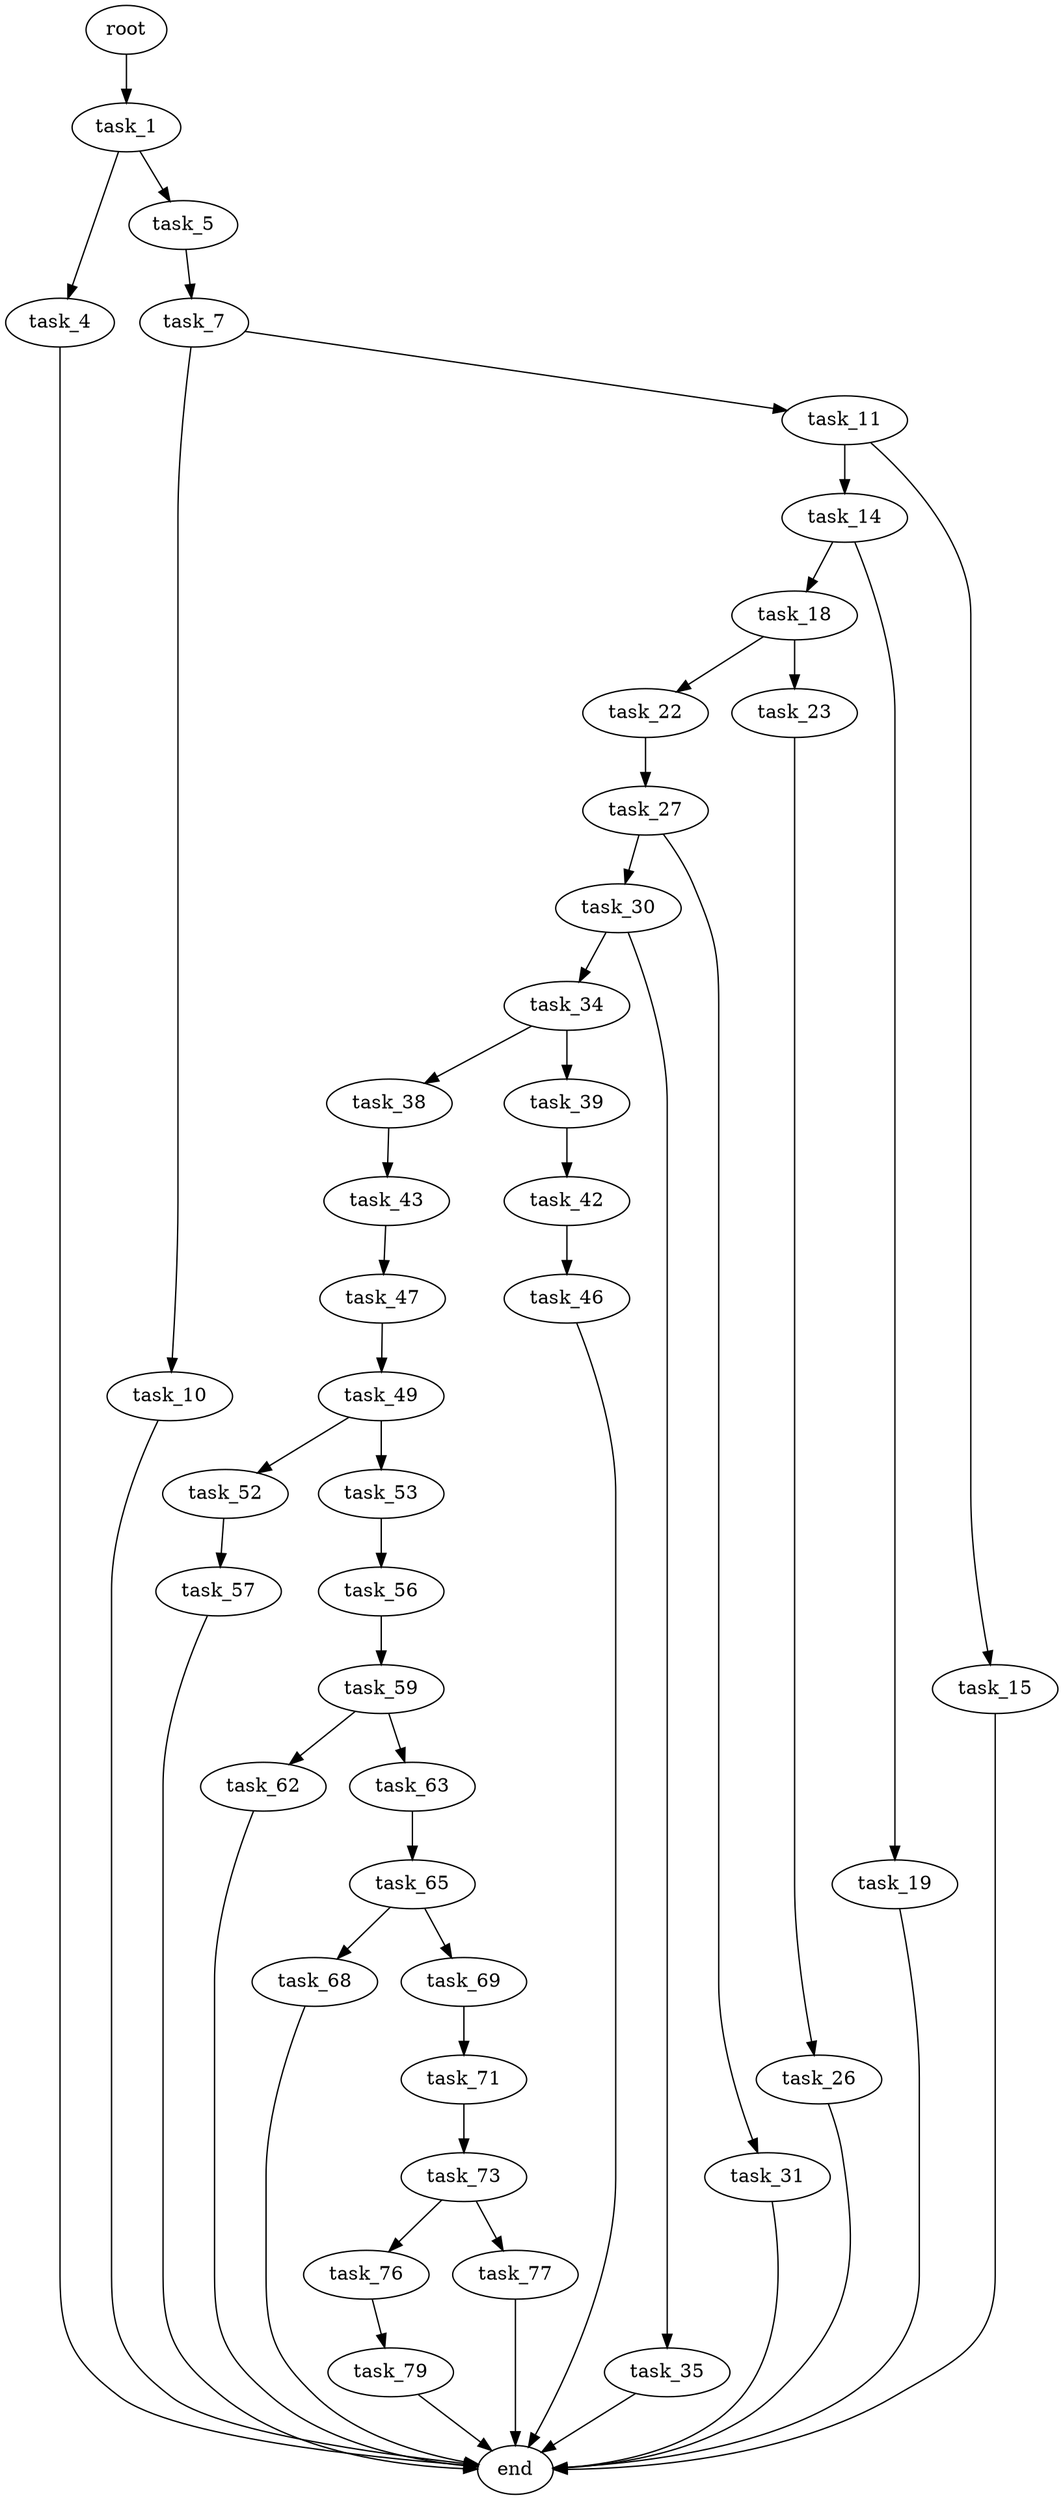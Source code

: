 digraph G {
  root [size="0.000000"];
  task_1 [size="8589934592.000000"];
  task_4 [size="14059467220.000000"];
  task_5 [size="1757627268.000000"];
  task_7 [size="134217728000.000000"];
  task_10 [size="7490061881.000000"];
  task_11 [size="3461091821.000000"];
  task_14 [size="782757789696.000000"];
  task_15 [size="96011091458.000000"];
  task_18 [size="780712626348.000000"];
  task_19 [size="41731225957.000000"];
  task_22 [size="345548165619.000000"];
  task_23 [size="368293445632.000000"];
  task_26 [size="549755813888.000000"];
  task_27 [size="803637540837.000000"];
  task_30 [size="549755813888.000000"];
  task_31 [size="1946620864.000000"];
  task_34 [size="514619262574.000000"];
  task_35 [size="231928233984.000000"];
  task_38 [size="6586892480.000000"];
  task_39 [size="264202958908.000000"];
  task_42 [size="15683735152.000000"];
  task_43 [size="32537657090.000000"];
  task_46 [size="1125476469.000000"];
  task_47 [size="1790354906.000000"];
  task_49 [size="12597184057.000000"];
  task_52 [size="194172150188.000000"];
  task_53 [size="283867076834.000000"];
  task_56 [size="7277539985.000000"];
  task_57 [size="28991029248.000000"];
  task_59 [size="654132343154.000000"];
  task_62 [size="24948384625.000000"];
  task_63 [size="28991029248.000000"];
  task_65 [size="8589934592.000000"];
  task_68 [size="433030956141.000000"];
  task_69 [size="231928233984.000000"];
  task_71 [size="16613084163.000000"];
  task_73 [size="134217728000.000000"];
  task_76 [size="549755813888.000000"];
  task_77 [size="18990386959.000000"];
  task_79 [size="549755813888.000000"];
  end [size="0.000000"];

  root -> task_1 [size="1.000000"];
  task_1 -> task_4 [size="33554432.000000"];
  task_1 -> task_5 [size="33554432.000000"];
  task_4 -> end [size="1.000000"];
  task_5 -> task_7 [size="134217728.000000"];
  task_7 -> task_10 [size="209715200.000000"];
  task_7 -> task_11 [size="209715200.000000"];
  task_10 -> end [size="1.000000"];
  task_11 -> task_14 [size="75497472.000000"];
  task_11 -> task_15 [size="75497472.000000"];
  task_14 -> task_18 [size="679477248.000000"];
  task_14 -> task_19 [size="679477248.000000"];
  task_15 -> end [size="1.000000"];
  task_18 -> task_22 [size="838860800.000000"];
  task_18 -> task_23 [size="838860800.000000"];
  task_19 -> end [size="1.000000"];
  task_22 -> task_27 [size="536870912.000000"];
  task_23 -> task_26 [size="411041792.000000"];
  task_26 -> end [size="1.000000"];
  task_27 -> task_30 [size="536870912.000000"];
  task_27 -> task_31 [size="536870912.000000"];
  task_30 -> task_34 [size="536870912.000000"];
  task_30 -> task_35 [size="536870912.000000"];
  task_31 -> end [size="1.000000"];
  task_34 -> task_38 [size="838860800.000000"];
  task_34 -> task_39 [size="838860800.000000"];
  task_35 -> end [size="1.000000"];
  task_38 -> task_43 [size="134217728.000000"];
  task_39 -> task_42 [size="209715200.000000"];
  task_42 -> task_46 [size="301989888.000000"];
  task_43 -> task_47 [size="33554432.000000"];
  task_46 -> end [size="1.000000"];
  task_47 -> task_49 [size="33554432.000000"];
  task_49 -> task_52 [size="838860800.000000"];
  task_49 -> task_53 [size="838860800.000000"];
  task_52 -> task_57 [size="209715200.000000"];
  task_53 -> task_56 [size="838860800.000000"];
  task_56 -> task_59 [size="134217728.000000"];
  task_57 -> end [size="1.000000"];
  task_59 -> task_62 [size="679477248.000000"];
  task_59 -> task_63 [size="679477248.000000"];
  task_62 -> end [size="1.000000"];
  task_63 -> task_65 [size="75497472.000000"];
  task_65 -> task_68 [size="33554432.000000"];
  task_65 -> task_69 [size="33554432.000000"];
  task_68 -> end [size="1.000000"];
  task_69 -> task_71 [size="301989888.000000"];
  task_71 -> task_73 [size="75497472.000000"];
  task_73 -> task_76 [size="209715200.000000"];
  task_73 -> task_77 [size="209715200.000000"];
  task_76 -> task_79 [size="536870912.000000"];
  task_77 -> end [size="1.000000"];
  task_79 -> end [size="1.000000"];
}
